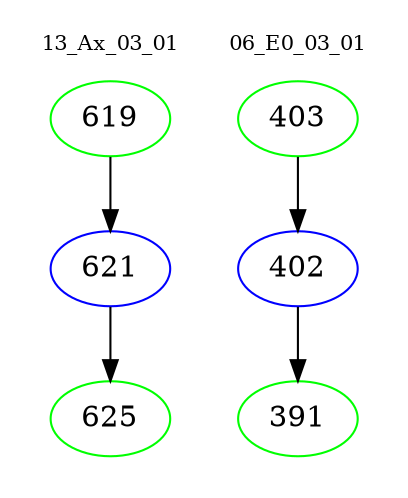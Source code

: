 digraph{
subgraph cluster_0 {
color = white
label = "13_Ax_03_01";
fontsize=10;
T0_619 [label="619", color="green"]
T0_619 -> T0_621 [color="black"]
T0_621 [label="621", color="blue"]
T0_621 -> T0_625 [color="black"]
T0_625 [label="625", color="green"]
}
subgraph cluster_1 {
color = white
label = "06_E0_03_01";
fontsize=10;
T1_403 [label="403", color="green"]
T1_403 -> T1_402 [color="black"]
T1_402 [label="402", color="blue"]
T1_402 -> T1_391 [color="black"]
T1_391 [label="391", color="green"]
}
}
